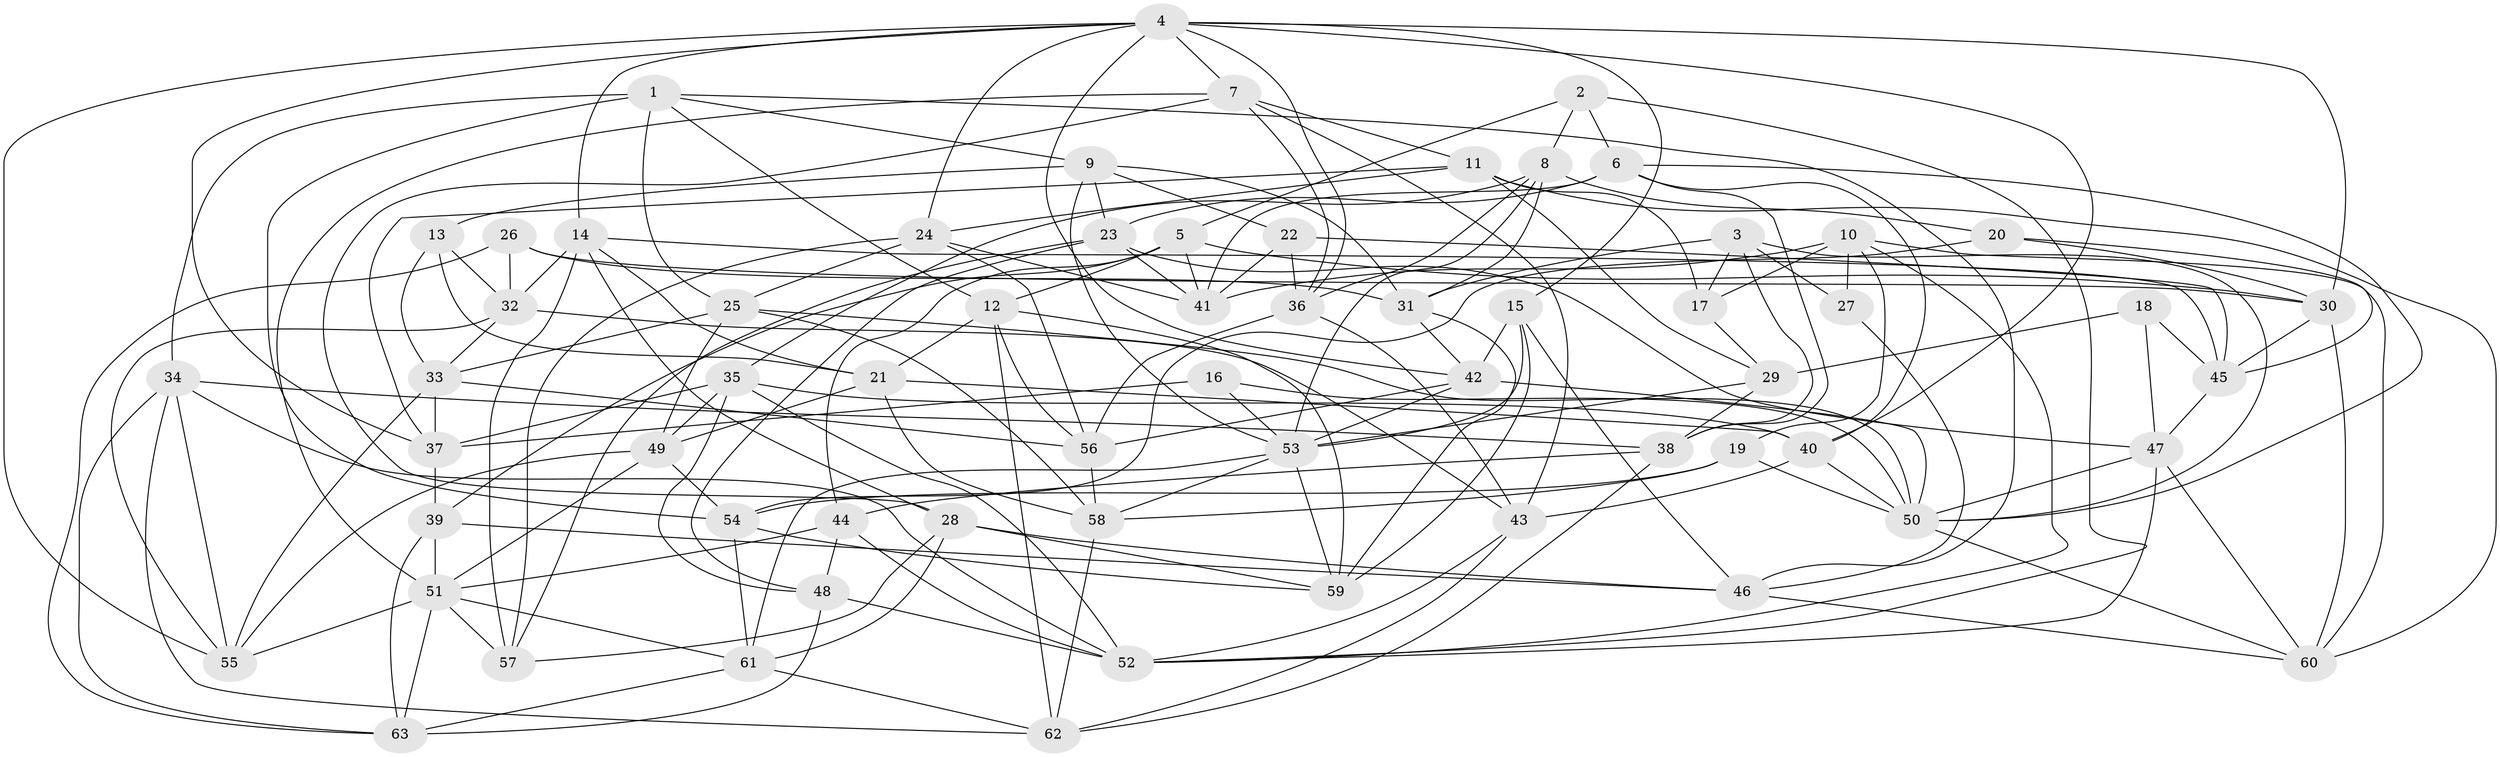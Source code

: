 // original degree distribution, {4: 1.0}
// Generated by graph-tools (version 1.1) at 2025/27/03/09/25 03:27:02]
// undirected, 63 vertices, 181 edges
graph export_dot {
graph [start="1"]
  node [color=gray90,style=filled];
  1;
  2;
  3;
  4;
  5;
  6;
  7;
  8;
  9;
  10;
  11;
  12;
  13;
  14;
  15;
  16;
  17;
  18;
  19;
  20;
  21;
  22;
  23;
  24;
  25;
  26;
  27;
  28;
  29;
  30;
  31;
  32;
  33;
  34;
  35;
  36;
  37;
  38;
  39;
  40;
  41;
  42;
  43;
  44;
  45;
  46;
  47;
  48;
  49;
  50;
  51;
  52;
  53;
  54;
  55;
  56;
  57;
  58;
  59;
  60;
  61;
  62;
  63;
  1 -- 9 [weight=1.0];
  1 -- 12 [weight=1.0];
  1 -- 25 [weight=1.0];
  1 -- 34 [weight=1.0];
  1 -- 46 [weight=1.0];
  1 -- 54 [weight=1.0];
  2 -- 5 [weight=1.0];
  2 -- 6 [weight=1.0];
  2 -- 8 [weight=1.0];
  2 -- 52 [weight=1.0];
  3 -- 17 [weight=1.0];
  3 -- 27 [weight=2.0];
  3 -- 31 [weight=1.0];
  3 -- 38 [weight=1.0];
  3 -- 50 [weight=1.0];
  4 -- 7 [weight=1.0];
  4 -- 14 [weight=1.0];
  4 -- 15 [weight=1.0];
  4 -- 24 [weight=1.0];
  4 -- 30 [weight=1.0];
  4 -- 36 [weight=1.0];
  4 -- 37 [weight=1.0];
  4 -- 40 [weight=1.0];
  4 -- 42 [weight=1.0];
  4 -- 55 [weight=1.0];
  5 -- 12 [weight=1.0];
  5 -- 30 [weight=1.0];
  5 -- 39 [weight=1.0];
  5 -- 41 [weight=1.0];
  5 -- 44 [weight=1.0];
  6 -- 23 [weight=1.0];
  6 -- 38 [weight=1.0];
  6 -- 40 [weight=1.0];
  6 -- 41 [weight=1.0];
  6 -- 50 [weight=1.0];
  7 -- 11 [weight=1.0];
  7 -- 28 [weight=1.0];
  7 -- 36 [weight=1.0];
  7 -- 43 [weight=1.0];
  7 -- 51 [weight=1.0];
  8 -- 20 [weight=1.0];
  8 -- 31 [weight=1.0];
  8 -- 35 [weight=1.0];
  8 -- 36 [weight=1.0];
  8 -- 53 [weight=1.0];
  9 -- 13 [weight=1.0];
  9 -- 22 [weight=1.0];
  9 -- 23 [weight=1.0];
  9 -- 31 [weight=1.0];
  9 -- 53 [weight=1.0];
  10 -- 17 [weight=1.0];
  10 -- 19 [weight=1.0];
  10 -- 27 [weight=1.0];
  10 -- 41 [weight=1.0];
  10 -- 52 [weight=1.0];
  10 -- 60 [weight=1.0];
  11 -- 17 [weight=1.0];
  11 -- 24 [weight=1.0];
  11 -- 29 [weight=1.0];
  11 -- 37 [weight=1.0];
  11 -- 60 [weight=1.0];
  12 -- 21 [weight=1.0];
  12 -- 56 [weight=1.0];
  12 -- 59 [weight=1.0];
  12 -- 62 [weight=1.0];
  13 -- 21 [weight=1.0];
  13 -- 32 [weight=1.0];
  13 -- 33 [weight=1.0];
  14 -- 21 [weight=1.0];
  14 -- 28 [weight=1.0];
  14 -- 32 [weight=1.0];
  14 -- 45 [weight=1.0];
  14 -- 57 [weight=1.0];
  15 -- 42 [weight=1.0];
  15 -- 46 [weight=1.0];
  15 -- 53 [weight=2.0];
  15 -- 59 [weight=1.0];
  16 -- 37 [weight=1.0];
  16 -- 50 [weight=2.0];
  16 -- 53 [weight=1.0];
  17 -- 29 [weight=1.0];
  18 -- 29 [weight=2.0];
  18 -- 45 [weight=1.0];
  18 -- 47 [weight=1.0];
  19 -- 50 [weight=1.0];
  19 -- 54 [weight=1.0];
  19 -- 58 [weight=1.0];
  20 -- 30 [weight=1.0];
  20 -- 45 [weight=1.0];
  20 -- 54 [weight=1.0];
  21 -- 40 [weight=1.0];
  21 -- 49 [weight=1.0];
  21 -- 58 [weight=1.0];
  22 -- 36 [weight=1.0];
  22 -- 41 [weight=1.0];
  22 -- 45 [weight=1.0];
  23 -- 41 [weight=1.0];
  23 -- 47 [weight=1.0];
  23 -- 48 [weight=1.0];
  23 -- 57 [weight=1.0];
  24 -- 25 [weight=1.0];
  24 -- 41 [weight=1.0];
  24 -- 56 [weight=1.0];
  24 -- 57 [weight=1.0];
  25 -- 33 [weight=1.0];
  25 -- 49 [weight=1.0];
  25 -- 50 [weight=1.0];
  25 -- 58 [weight=1.0];
  26 -- 30 [weight=1.0];
  26 -- 31 [weight=1.0];
  26 -- 32 [weight=1.0];
  26 -- 63 [weight=1.0];
  27 -- 46 [weight=1.0];
  28 -- 46 [weight=1.0];
  28 -- 57 [weight=1.0];
  28 -- 59 [weight=1.0];
  28 -- 61 [weight=1.0];
  29 -- 38 [weight=1.0];
  29 -- 53 [weight=1.0];
  30 -- 45 [weight=1.0];
  30 -- 60 [weight=1.0];
  31 -- 42 [weight=1.0];
  31 -- 59 [weight=1.0];
  32 -- 33 [weight=1.0];
  32 -- 43 [weight=1.0];
  32 -- 55 [weight=1.0];
  33 -- 37 [weight=1.0];
  33 -- 55 [weight=1.0];
  33 -- 56 [weight=1.0];
  34 -- 38 [weight=1.0];
  34 -- 52 [weight=1.0];
  34 -- 55 [weight=1.0];
  34 -- 62 [weight=1.0];
  34 -- 63 [weight=1.0];
  35 -- 37 [weight=1.0];
  35 -- 40 [weight=1.0];
  35 -- 48 [weight=1.0];
  35 -- 49 [weight=1.0];
  35 -- 52 [weight=1.0];
  36 -- 43 [weight=1.0];
  36 -- 56 [weight=1.0];
  37 -- 39 [weight=1.0];
  38 -- 44 [weight=1.0];
  38 -- 62 [weight=1.0];
  39 -- 46 [weight=1.0];
  39 -- 51 [weight=2.0];
  39 -- 63 [weight=1.0];
  40 -- 43 [weight=1.0];
  40 -- 50 [weight=1.0];
  42 -- 50 [weight=1.0];
  42 -- 53 [weight=1.0];
  42 -- 56 [weight=1.0];
  43 -- 52 [weight=1.0];
  43 -- 62 [weight=1.0];
  44 -- 48 [weight=1.0];
  44 -- 51 [weight=1.0];
  44 -- 52 [weight=2.0];
  45 -- 47 [weight=1.0];
  46 -- 60 [weight=1.0];
  47 -- 50 [weight=1.0];
  47 -- 52 [weight=1.0];
  47 -- 60 [weight=1.0];
  48 -- 52 [weight=2.0];
  48 -- 63 [weight=1.0];
  49 -- 51 [weight=1.0];
  49 -- 54 [weight=1.0];
  49 -- 55 [weight=1.0];
  50 -- 60 [weight=1.0];
  51 -- 55 [weight=1.0];
  51 -- 57 [weight=2.0];
  51 -- 61 [weight=1.0];
  51 -- 63 [weight=1.0];
  53 -- 58 [weight=1.0];
  53 -- 59 [weight=1.0];
  53 -- 61 [weight=1.0];
  54 -- 59 [weight=1.0];
  54 -- 61 [weight=1.0];
  56 -- 58 [weight=1.0];
  58 -- 62 [weight=1.0];
  61 -- 62 [weight=1.0];
  61 -- 63 [weight=1.0];
}

